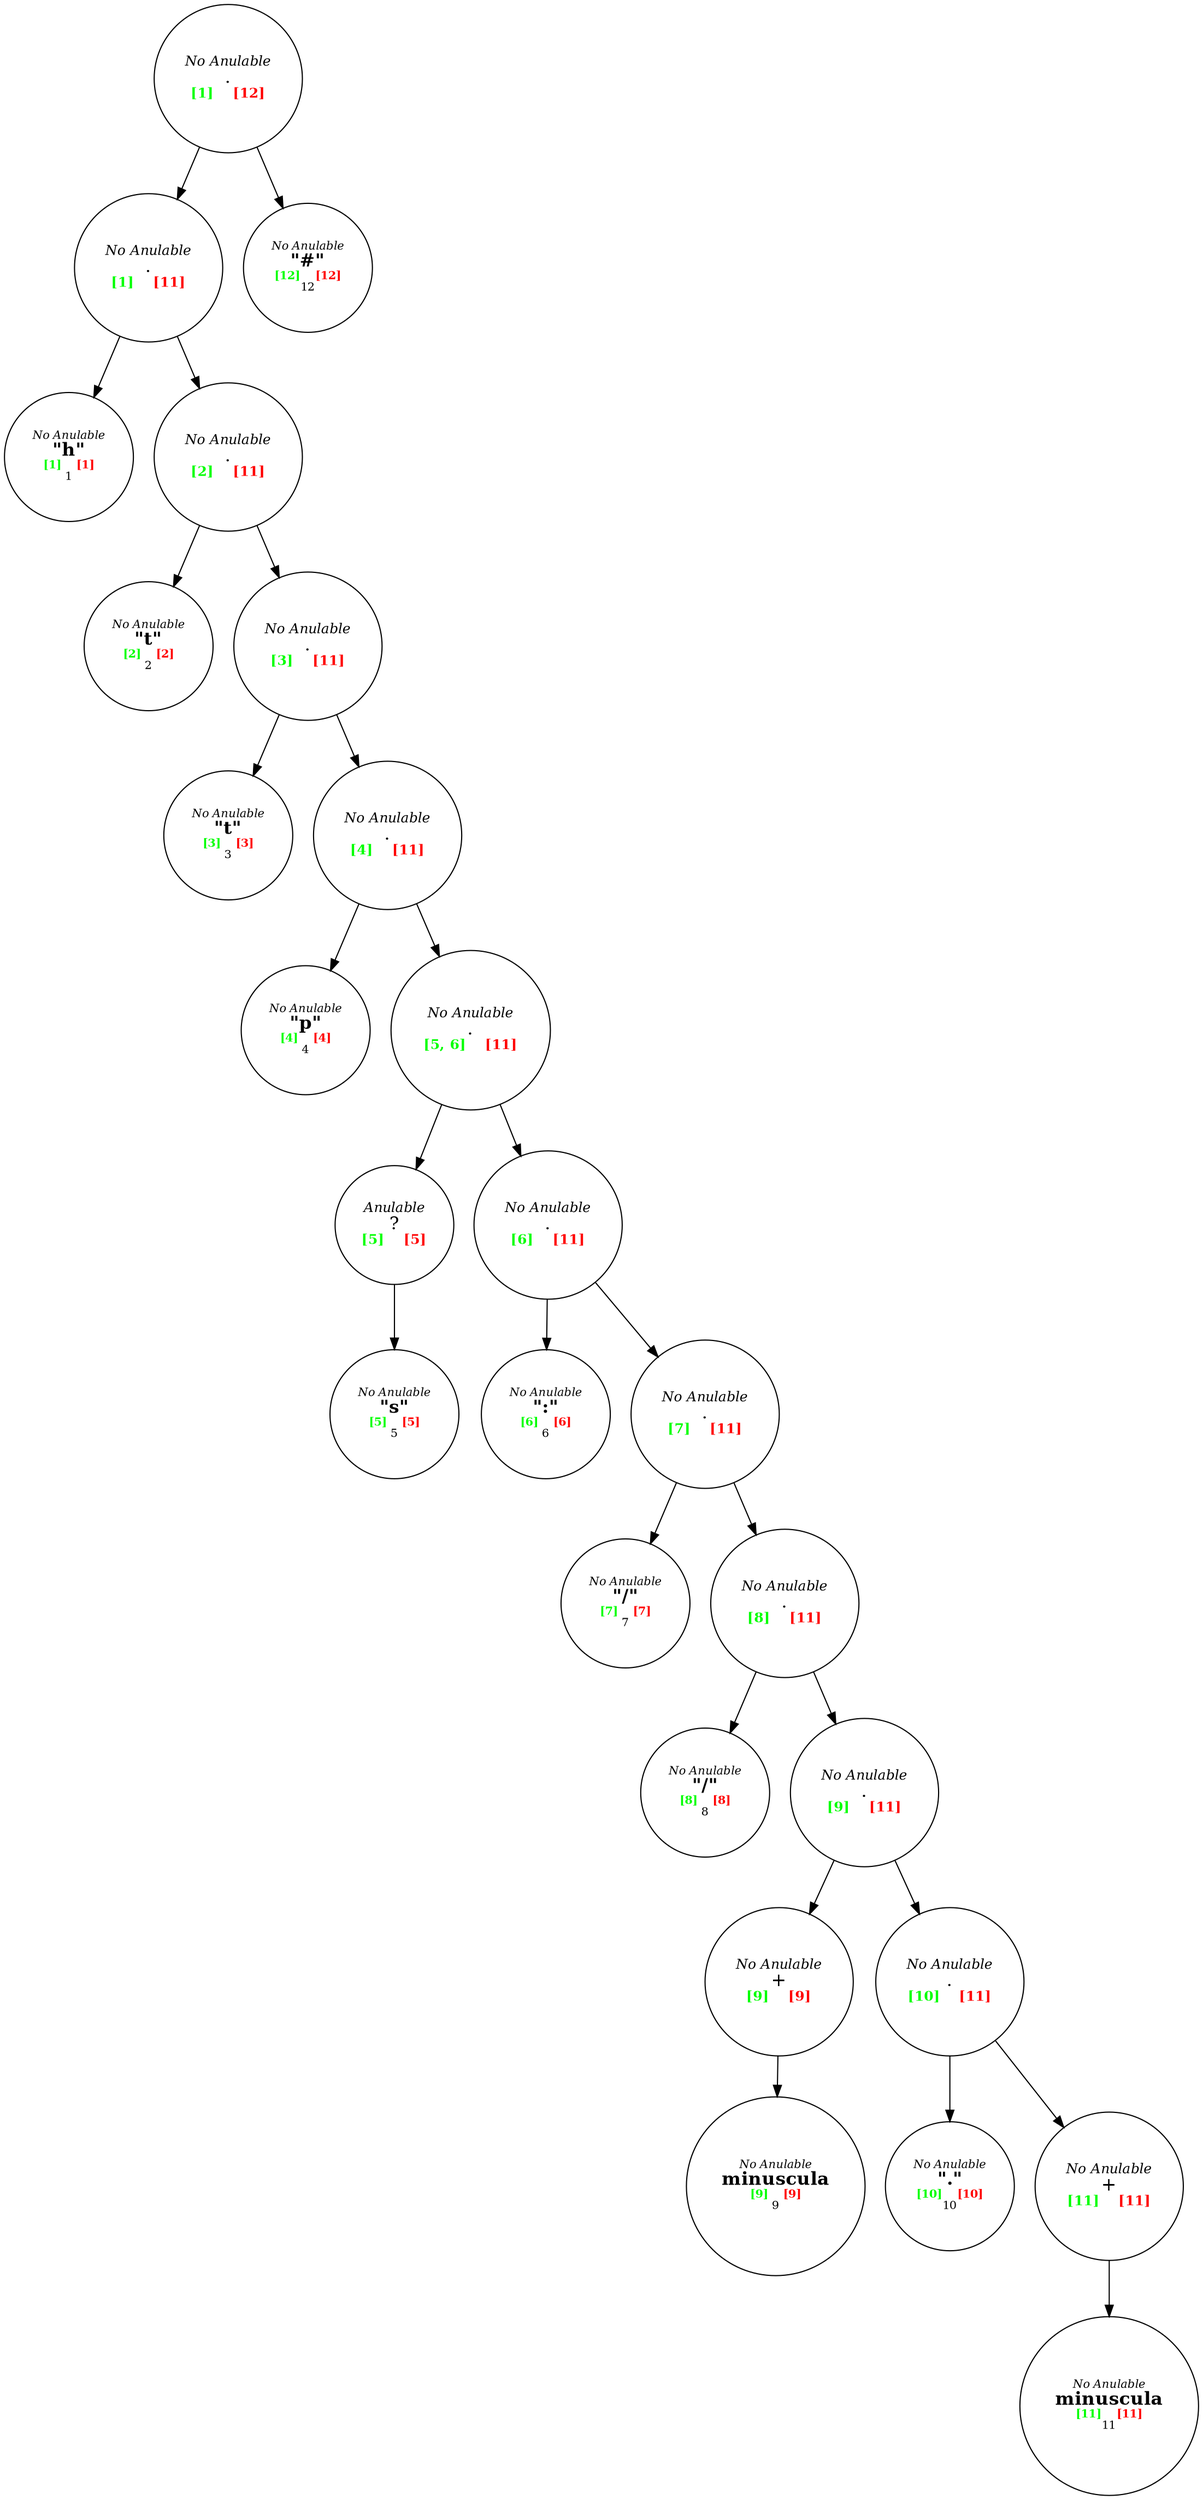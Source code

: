 digraph arbol {N_1[shape = circle, label=<<FONT POINT-SIZE="12"><I>No Anulable</I><BR/><FONT POINT-SIZE="16">.</FONT><BR/><FONT COLOR="green"><B>[1]</B></FONT>    <FONT COLOR="red"><B>[12]</B></FONT></FONT>>]N_2[shape = circle, label=<<FONT POINT-SIZE="12"><I>No Anulable</I><BR/><FONT POINT-SIZE="16">.</FONT><BR/><FONT COLOR="green"><B>[1]</B></FONT>    <FONT COLOR="red"><B>[11]</B></FONT></FONT>>]N_1 -> N_2;
N_3[shape = circle, label=<<FONT POINT-SIZE="10"><I>No Anulable</I><BR/><B><FONT POINT-SIZE="16">"h"</FONT></B><BR/><FONT COLOR="green"><B>[1]</B></FONT>    <FONT COLOR="red"><B>[1]</B></FONT><BR/>1</FONT>>]N_2 -> N_3;
N_4[shape = circle, label=<<FONT POINT-SIZE="12"><I>No Anulable</I><BR/><FONT POINT-SIZE="16">.</FONT><BR/><FONT COLOR="green"><B>[2]</B></FONT>    <FONT COLOR="red"><B>[11]</B></FONT></FONT>>]N_2 -> N_4;
N_5[shape = circle, label=<<FONT POINT-SIZE="10"><I>No Anulable</I><BR/><B><FONT POINT-SIZE="16">"t"</FONT></B><BR/><FONT COLOR="green"><B>[2]</B></FONT>    <FONT COLOR="red"><B>[2]</B></FONT><BR/>2</FONT>>]N_4 -> N_5;
N_6[shape = circle, label=<<FONT POINT-SIZE="12"><I>No Anulable</I><BR/><FONT POINT-SIZE="16">.</FONT><BR/><FONT COLOR="green"><B>[3]</B></FONT>    <FONT COLOR="red"><B>[11]</B></FONT></FONT>>]N_4 -> N_6;
N_7[shape = circle, label=<<FONT POINT-SIZE="10"><I>No Anulable</I><BR/><B><FONT POINT-SIZE="16">"t"</FONT></B><BR/><FONT COLOR="green"><B>[3]</B></FONT>    <FONT COLOR="red"><B>[3]</B></FONT><BR/>3</FONT>>]N_6 -> N_7;
N_8[shape = circle, label=<<FONT POINT-SIZE="12"><I>No Anulable</I><BR/><FONT POINT-SIZE="16">.</FONT><BR/><FONT COLOR="green"><B>[4]</B></FONT>    <FONT COLOR="red"><B>[11]</B></FONT></FONT>>]N_6 -> N_8;
N_9[shape = circle, label=<<FONT POINT-SIZE="10"><I>No Anulable</I><BR/><B><FONT POINT-SIZE="16">"p"</FONT></B><BR/><FONT COLOR="green"><B>[4]</B></FONT>    <FONT COLOR="red"><B>[4]</B></FONT><BR/>4</FONT>>]N_8 -> N_9;
N_10[shape = circle, label=<<FONT POINT-SIZE="12"><I>No Anulable</I><BR/><FONT POINT-SIZE="16">.</FONT><BR/><FONT COLOR="green"><B>[5, 6]</B></FONT>    <FONT COLOR="red"><B>[11]</B></FONT></FONT>>]N_8 -> N_10;
N_11[shape = circle, label=<<FONT POINT-SIZE="12"><I>Anulable</I><BR/><FONT POINT-SIZE="16">?</FONT><BR/><FONT COLOR="green"><B>[5]</B></FONT>    <FONT COLOR="red"><B>[5]</B></FONT></FONT>>]N_10 -> N_11;
N_12[shape = circle, label=<<FONT POINT-SIZE="10"><I>No Anulable</I><BR/><B><FONT POINT-SIZE="16">"s"</FONT></B><BR/><FONT COLOR="green"><B>[5]</B></FONT>    <FONT COLOR="red"><B>[5]</B></FONT><BR/>5</FONT>>]N_11 -> N_12;
N_13[shape = circle, label=<<FONT POINT-SIZE="12"><I>No Anulable</I><BR/><FONT POINT-SIZE="16">.</FONT><BR/><FONT COLOR="green"><B>[6]</B></FONT>    <FONT COLOR="red"><B>[11]</B></FONT></FONT>>]N_10 -> N_13;
N_14[shape = circle, label=<<FONT POINT-SIZE="10"><I>No Anulable</I><BR/><B><FONT POINT-SIZE="16">":"</FONT></B><BR/><FONT COLOR="green"><B>[6]</B></FONT>    <FONT COLOR="red"><B>[6]</B></FONT><BR/>6</FONT>>]N_13 -> N_14;
N_15[shape = circle, label=<<FONT POINT-SIZE="12"><I>No Anulable</I><BR/><FONT POINT-SIZE="16">.</FONT><BR/><FONT COLOR="green"><B>[7]</B></FONT>    <FONT COLOR="red"><B>[11]</B></FONT></FONT>>]N_13 -> N_15;
N_16[shape = circle, label=<<FONT POINT-SIZE="10"><I>No Anulable</I><BR/><B><FONT POINT-SIZE="16">"/"</FONT></B><BR/><FONT COLOR="green"><B>[7]</B></FONT>    <FONT COLOR="red"><B>[7]</B></FONT><BR/>7</FONT>>]N_15 -> N_16;
N_17[shape = circle, label=<<FONT POINT-SIZE="12"><I>No Anulable</I><BR/><FONT POINT-SIZE="16">.</FONT><BR/><FONT COLOR="green"><B>[8]</B></FONT>    <FONT COLOR="red"><B>[11]</B></FONT></FONT>>]N_15 -> N_17;
N_18[shape = circle, label=<<FONT POINT-SIZE="10"><I>No Anulable</I><BR/><B><FONT POINT-SIZE="16">"/"</FONT></B><BR/><FONT COLOR="green"><B>[8]</B></FONT>    <FONT COLOR="red"><B>[8]</B></FONT><BR/>8</FONT>>]N_17 -> N_18;
N_19[shape = circle, label=<<FONT POINT-SIZE="12"><I>No Anulable</I><BR/><FONT POINT-SIZE="16">.</FONT><BR/><FONT COLOR="green"><B>[9]</B></FONT>    <FONT COLOR="red"><B>[11]</B></FONT></FONT>>]N_17 -> N_19;
N_20[shape = circle, label=<<FONT POINT-SIZE="12"><I>No Anulable</I><BR/><FONT POINT-SIZE="16">+</FONT><BR/><FONT COLOR="green"><B>[9]</B></FONT>    <FONT COLOR="red"><B>[9]</B></FONT></FONT>>]N_19 -> N_20;
N_21[shape = circle, label=<<FONT POINT-SIZE="10"><I>No Anulable</I><BR/><B><FONT POINT-SIZE="16">minuscula</FONT></B><BR/><FONT COLOR="green"><B>[9]</B></FONT>    <FONT COLOR="red"><B>[9]</B></FONT><BR/>9</FONT>>]N_20 -> N_21;
N_22[shape = circle, label=<<FONT POINT-SIZE="12"><I>No Anulable</I><BR/><FONT POINT-SIZE="16">.</FONT><BR/><FONT COLOR="green"><B>[10]</B></FONT>    <FONT COLOR="red"><B>[11]</B></FONT></FONT>>]N_19 -> N_22;
N_23[shape = circle, label=<<FONT POINT-SIZE="10"><I>No Anulable</I><BR/><B><FONT POINT-SIZE="16">"."</FONT></B><BR/><FONT COLOR="green"><B>[10]</B></FONT>    <FONT COLOR="red"><B>[10]</B></FONT><BR/>10</FONT>>]N_22 -> N_23;
N_24[shape = circle, label=<<FONT POINT-SIZE="12"><I>No Anulable</I><BR/><FONT POINT-SIZE="16">+</FONT><BR/><FONT COLOR="green"><B>[11]</B></FONT>    <FONT COLOR="red"><B>[11]</B></FONT></FONT>>]N_22 -> N_24;
N_25[shape = circle, label=<<FONT POINT-SIZE="10"><I>No Anulable</I><BR/><B><FONT POINT-SIZE="16">minuscula</FONT></B><BR/><FONT COLOR="green"><B>[11]</B></FONT>    <FONT COLOR="red"><B>[11]</B></FONT><BR/>11</FONT>>]N_24 -> N_25;
N_26[shape = circle, label=<<FONT POINT-SIZE="10"><I>No Anulable</I><BR/><B><FONT POINT-SIZE="16">"#"</FONT></B><BR/><FONT COLOR="green"><B>[12]</B></FONT>    <FONT COLOR="red"><B>[12]</B></FONT><BR/>12</FONT>>]N_1 -> N_26;
}
